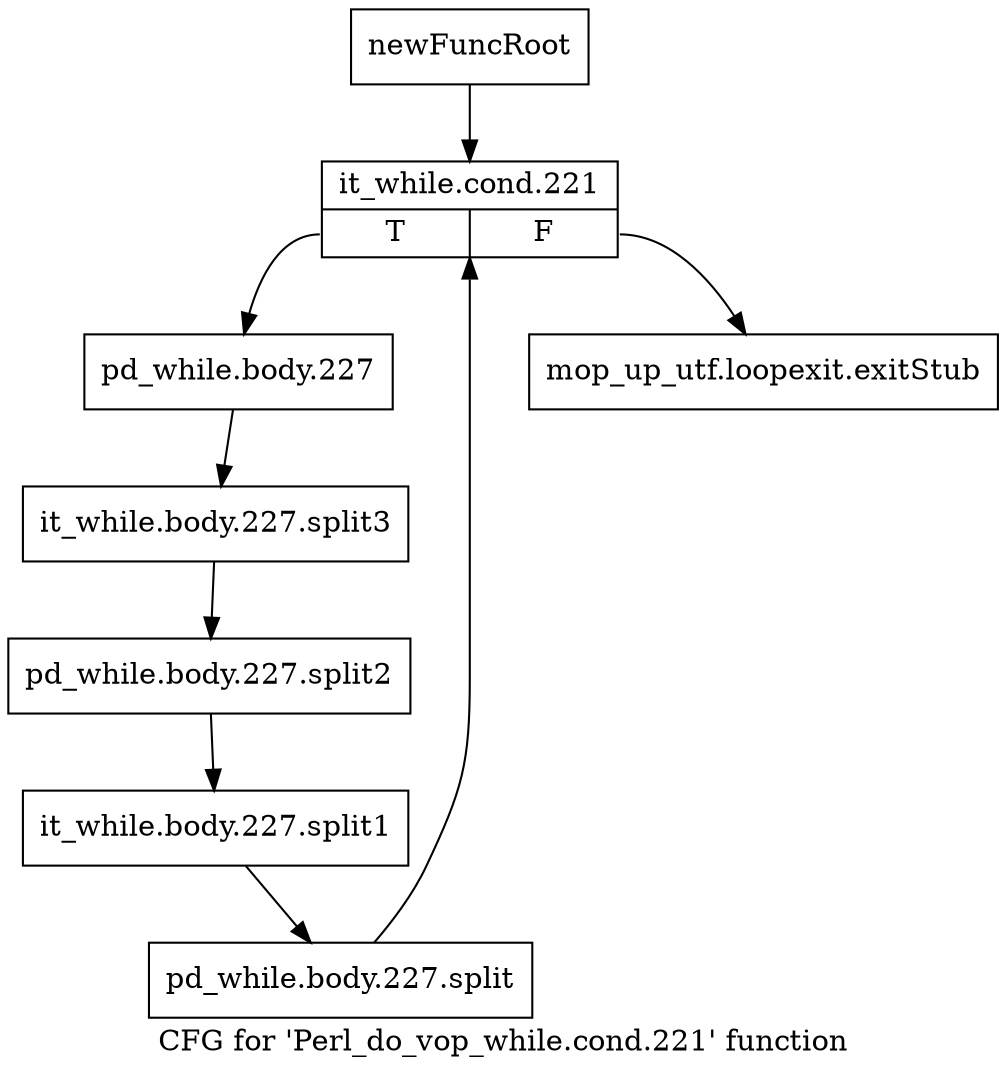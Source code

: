 digraph "CFG for 'Perl_do_vop_while.cond.221' function" {
	label="CFG for 'Perl_do_vop_while.cond.221' function";

	Node0x4b041c0 [shape=record,label="{newFuncRoot}"];
	Node0x4b041c0 -> Node0x4b04260;
	Node0x4b04210 [shape=record,label="{mop_up_utf.loopexit.exitStub}"];
	Node0x4b04260 [shape=record,label="{it_while.cond.221|{<s0>T|<s1>F}}"];
	Node0x4b04260:s0 -> Node0x4b042b0;
	Node0x4b04260:s1 -> Node0x4b04210;
	Node0x4b042b0 [shape=record,label="{pd_while.body.227}"];
	Node0x4b042b0 -> Node0x63fdc10;
	Node0x63fdc10 [shape=record,label="{it_while.body.227.split3}"];
	Node0x63fdc10 -> Node0x6b2f1d0;
	Node0x6b2f1d0 [shape=record,label="{pd_while.body.227.split2}"];
	Node0x6b2f1d0 -> Node0x641e360;
	Node0x641e360 [shape=record,label="{it_while.body.227.split1}"];
	Node0x641e360 -> Node0x641e400;
	Node0x641e400 [shape=record,label="{pd_while.body.227.split}"];
	Node0x641e400 -> Node0x4b04260;
}
